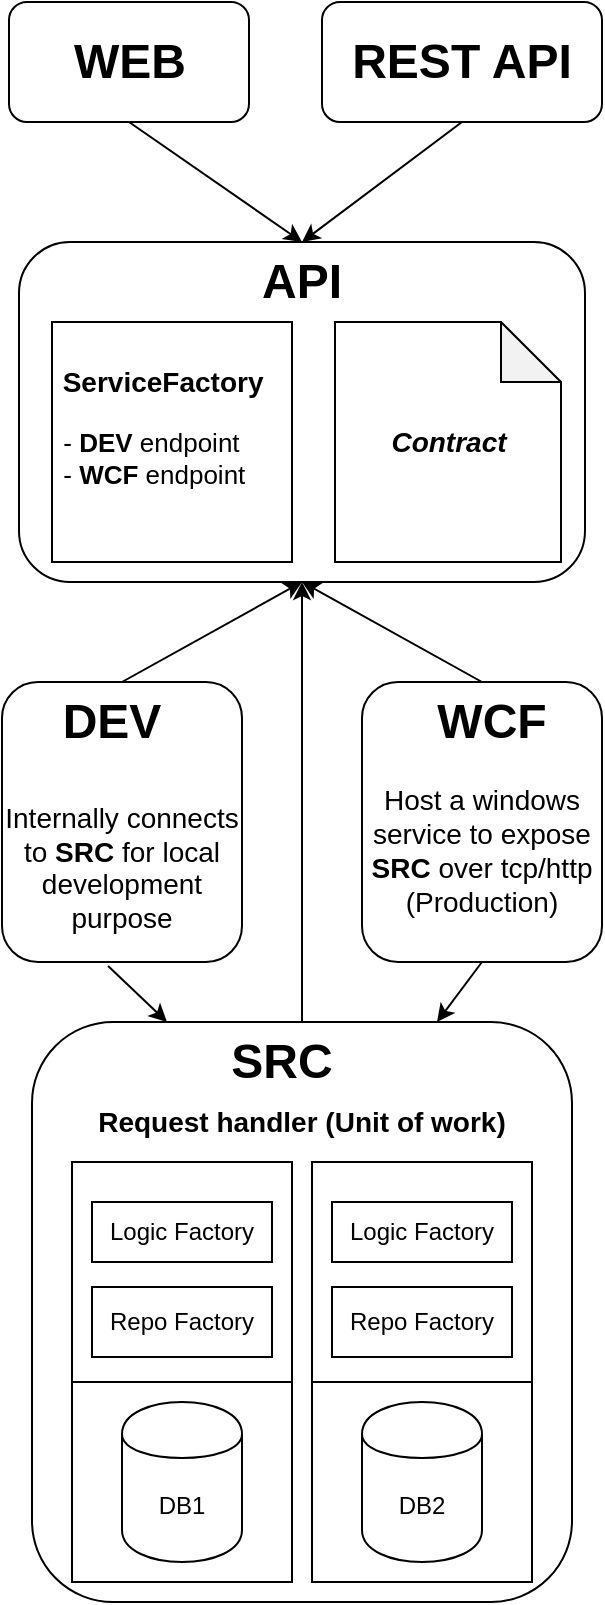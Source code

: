 <mxfile version="12.1.3" type="device" pages="1"><diagram id="-uZwOMB8YupB9O63axNw" name="Page-1"><mxGraphModel dx="1408" dy="602" grid="1" gridSize="10" guides="1" tooltips="1" connect="1" arrows="1" fold="1" page="1" pageScale="1" pageWidth="827" pageHeight="1169" math="0" shadow="0"><root><mxCell id="0"/><mxCell id="1" parent="0"/><mxCell id="32SJNhiHr0Khr-Fr_XiG-1" value="" style="rounded=1;whiteSpace=wrap;html=1;" parent="1" vertex="1"><mxGeometry x="278.5" y="160" width="283" height="170" as="geometry"/></mxCell><mxCell id="32SJNhiHr0Khr-Fr_XiG-3" value="&lt;b&gt;&lt;font style=&quot;font-size: 14px&quot;&gt;&lt;i&gt;Contract&lt;/i&gt;&lt;/font&gt;&lt;/b&gt;" style="shape=note;whiteSpace=wrap;html=1;backgroundOutline=1;darkOpacity=0.05;" parent="1" vertex="1"><mxGeometry x="436.5" y="200" width="113" height="120" as="geometry"/></mxCell><mxCell id="32SJNhiHr0Khr-Fr_XiG-5" value="&lt;font style=&quot;font-size: 12px&quot;&gt;&lt;b&gt;&lt;font style=&quot;font-size: 24px&quot;&gt;API&lt;/font&gt;&lt;/b&gt;&lt;/font&gt;" style="text;html=1;strokeColor=none;fillColor=none;align=center;verticalAlign=middle;whiteSpace=wrap;rounded=0;" parent="1" vertex="1"><mxGeometry x="400" y="170" width="40" height="20" as="geometry"/></mxCell><mxCell id="32SJNhiHr0Khr-Fr_XiG-6" value="" style="rounded=1;whiteSpace=wrap;html=1;" parent="1" vertex="1"><mxGeometry x="285" y="550" width="270" height="290" as="geometry"/></mxCell><mxCell id="32SJNhiHr0Khr-Fr_XiG-10" value="" style="rounded=0;whiteSpace=wrap;html=1;" parent="1" vertex="1"><mxGeometry x="425" y="730" width="110" height="100" as="geometry"/></mxCell><mxCell id="32SJNhiHr0Khr-Fr_XiG-8" value="DB2" style="shape=cylinder;whiteSpace=wrap;html=1;boundedLbl=1;backgroundOutline=1;" parent="1" vertex="1"><mxGeometry x="450" y="740" width="60" height="80" as="geometry"/></mxCell><mxCell id="32SJNhiHr0Khr-Fr_XiG-13" value="" style="rounded=0;whiteSpace=wrap;html=1;strokeColor=#000000;" parent="1" vertex="1"><mxGeometry x="425" y="620" width="110" height="110" as="geometry"/></mxCell><mxCell id="32SJNhiHr0Khr-Fr_XiG-12" value="Logic Factory" style="rounded=0;whiteSpace=wrap;html=1;strokeColor=#000000;" parent="1" vertex="1"><mxGeometry x="435" y="640" width="90" height="30" as="geometry"/></mxCell><mxCell id="32SJNhiHr0Khr-Fr_XiG-11" value="Repo Factory" style="rounded=0;whiteSpace=wrap;html=1;strokeColor=#000000;" parent="1" vertex="1"><mxGeometry x="435" y="682.5" width="90" height="35" as="geometry"/></mxCell><mxCell id="32SJNhiHr0Khr-Fr_XiG-16" value="" style="rounded=0;whiteSpace=wrap;html=1;" parent="1" vertex="1"><mxGeometry x="305" y="730" width="110" height="100" as="geometry"/></mxCell><mxCell id="32SJNhiHr0Khr-Fr_XiG-17" value="DB1" style="shape=cylinder;whiteSpace=wrap;html=1;boundedLbl=1;backgroundOutline=1;" parent="1" vertex="1"><mxGeometry x="330" y="740" width="60" height="80" as="geometry"/></mxCell><mxCell id="32SJNhiHr0Khr-Fr_XiG-18" value="" style="rounded=0;whiteSpace=wrap;html=1;strokeColor=#000000;" parent="1" vertex="1"><mxGeometry x="305" y="620" width="110" height="110" as="geometry"/></mxCell><mxCell id="32SJNhiHr0Khr-Fr_XiG-19" value="Logic Factory" style="rounded=0;whiteSpace=wrap;html=1;strokeColor=#000000;" parent="1" vertex="1"><mxGeometry x="315" y="640" width="90" height="30" as="geometry"/></mxCell><mxCell id="32SJNhiHr0Khr-Fr_XiG-20" value="Repo Factory" style="rounded=0;whiteSpace=wrap;html=1;strokeColor=#000000;" parent="1" vertex="1"><mxGeometry x="315" y="682.5" width="90" height="35" as="geometry"/></mxCell><mxCell id="32SJNhiHr0Khr-Fr_XiG-21" value="&lt;b&gt;&lt;font style=&quot;font-size: 14px&quot;&gt;Request handler (Unit of work)&lt;/font&gt;&lt;/b&gt;" style="text;html=1;strokeColor=none;fillColor=none;align=center;verticalAlign=middle;whiteSpace=wrap;rounded=0;" parent="1" vertex="1"><mxGeometry x="310" y="590" width="220" height="20" as="geometry"/></mxCell><mxCell id="CDAc00EbCJV6ccTfBpgI-1" value="&lt;b&gt;&lt;font style=&quot;font-size: 24px&quot;&gt;SRC&lt;/font&gt;&lt;/b&gt;" style="text;html=1;strokeColor=none;fillColor=none;align=center;verticalAlign=middle;whiteSpace=wrap;rounded=0;" parent="1" vertex="1"><mxGeometry x="390" y="560" width="40" height="20" as="geometry"/></mxCell><mxCell id="CDAc00EbCJV6ccTfBpgI-6" value="&lt;br&gt;&lt;div&gt;&lt;br&gt;&lt;/div&gt;&lt;div&gt;&lt;font style=&quot;font-size: 14px&quot;&gt;&lt;br&gt;&lt;/font&gt;&lt;/div&gt;&lt;div&gt;&lt;font style=&quot;font-size: 14px&quot;&gt;Internally connects to &lt;b&gt;SRC&lt;/b&gt; for local development purpose&lt;/font&gt;&lt;/div&gt;" style="rounded=1;whiteSpace=wrap;html=1;" parent="1" vertex="1"><mxGeometry x="270" y="380" width="120" height="140" as="geometry"/></mxCell><mxCell id="CDAc00EbCJV6ccTfBpgI-7" value="&lt;b&gt;&lt;font style=&quot;font-size: 24px&quot;&gt;DEV&lt;/font&gt;&lt;/b&gt;" style="text;html=1;strokeColor=none;fillColor=none;align=center;verticalAlign=middle;whiteSpace=wrap;rounded=0;" parent="1" vertex="1"><mxGeometry x="305" y="390" width="40" height="20" as="geometry"/></mxCell><mxCell id="CDAc00EbCJV6ccTfBpgI-9" value="&lt;br&gt;&lt;div&gt;&lt;br&gt;&lt;/div&gt;&lt;div&gt;&lt;font style=&quot;font-size: 14px&quot;&gt;Host a windows service to expose &lt;b&gt;SRC &lt;/b&gt;over tcp/http (Production)&lt;/font&gt;&lt;/div&gt;" style="rounded=1;whiteSpace=wrap;html=1;" parent="1" vertex="1"><mxGeometry x="450" y="380" width="120" height="140" as="geometry"/></mxCell><mxCell id="CDAc00EbCJV6ccTfBpgI-10" value="&lt;b&gt;&lt;font style=&quot;font-size: 24px&quot;&gt;WCF&lt;/font&gt;&lt;/b&gt;" style="text;html=1;strokeColor=none;fillColor=none;align=center;verticalAlign=middle;whiteSpace=wrap;rounded=0;" parent="1" vertex="1"><mxGeometry x="495" y="390" width="40" height="20" as="geometry"/></mxCell><mxCell id="CDAc00EbCJV6ccTfBpgI-15" value="" style="endArrow=classic;html=1;exitX=0.442;exitY=1.014;exitDx=0;exitDy=0;exitPerimeter=0;entryX=0.25;entryY=0;entryDx=0;entryDy=0;" parent="1" source="CDAc00EbCJV6ccTfBpgI-6" target="32SJNhiHr0Khr-Fr_XiG-6" edge="1"><mxGeometry width="50" height="50" relative="1" as="geometry"><mxPoint x="240" y="830" as="sourcePoint"/><mxPoint x="290" y="780" as="targetPoint"/></mxGeometry></mxCell><mxCell id="CDAc00EbCJV6ccTfBpgI-16" value="" style="endArrow=classic;html=1;exitX=0.5;exitY=1;exitDx=0;exitDy=0;entryX=0.75;entryY=0;entryDx=0;entryDy=0;" parent="1" source="CDAc00EbCJV6ccTfBpgI-9" target="32SJNhiHr0Khr-Fr_XiG-6" edge="1"><mxGeometry width="50" height="50" relative="1" as="geometry"><mxPoint x="240" y="830" as="sourcePoint"/><mxPoint x="290" y="780" as="targetPoint"/></mxGeometry></mxCell><mxCell id="CDAc00EbCJV6ccTfBpgI-17" value="" style="endArrow=classic;html=1;" parent="1" source="32SJNhiHr0Khr-Fr_XiG-6" target="32SJNhiHr0Khr-Fr_XiG-1" edge="1"><mxGeometry width="50" height="50" relative="1" as="geometry"><mxPoint x="250" y="830" as="sourcePoint"/><mxPoint x="424" y="333" as="targetPoint"/></mxGeometry></mxCell><mxCell id="CDAc00EbCJV6ccTfBpgI-22" value="&lt;div align=&quot;left&quot;&gt;&lt;b&gt;&amp;nbsp;&lt;font style=&quot;font-size: 14px&quot;&gt;ServiceFactory&lt;/font&gt;&lt;/b&gt;&lt;/div&gt;&lt;div align=&quot;left&quot;&gt;&lt;br&gt;&lt;/div&gt;&lt;div style=&quot;font-size: 13px&quot; align=&quot;left&quot;&gt;&amp;nbsp;- &lt;b&gt;DEV &lt;/b&gt;endpoint&lt;/div&gt;&lt;div style=&quot;font-size: 13px&quot; align=&quot;left&quot;&gt;&amp;nbsp;- &lt;b&gt;WCF &lt;/b&gt;endpoint&lt;br&gt;&lt;/div&gt;&lt;div&gt;&lt;br&gt;&lt;/div&gt;" style="whiteSpace=wrap;html=1;aspect=fixed;align=left;" parent="1" vertex="1"><mxGeometry x="295" y="200" width="120" height="120" as="geometry"/></mxCell><mxCell id="CDAc00EbCJV6ccTfBpgI-23" value="" style="endArrow=classic;html=1;exitX=0.5;exitY=0;exitDx=0;exitDy=0;entryX=0.5;entryY=1;entryDx=0;entryDy=0;" parent="1" source="CDAc00EbCJV6ccTfBpgI-6" target="32SJNhiHr0Khr-Fr_XiG-1" edge="1"><mxGeometry width="50" height="50" relative="1" as="geometry"><mxPoint x="270" y="910" as="sourcePoint"/><mxPoint x="280" y="350" as="targetPoint"/></mxGeometry></mxCell><mxCell id="CDAc00EbCJV6ccTfBpgI-24" value="" style="endArrow=classic;html=1;exitX=0.5;exitY=0;exitDx=0;exitDy=0;entryX=0.5;entryY=1;entryDx=0;entryDy=0;" parent="1" source="CDAc00EbCJV6ccTfBpgI-9" target="32SJNhiHr0Khr-Fr_XiG-1" edge="1"><mxGeometry width="50" height="50" relative="1" as="geometry"><mxPoint x="660" y="330" as="sourcePoint"/><mxPoint x="430" y="340" as="targetPoint"/></mxGeometry></mxCell><mxCell id="CDAc00EbCJV6ccTfBpgI-25" value="&lt;b&gt;&lt;font style=&quot;font-size: 24px&quot;&gt;WEB&lt;/font&gt;&lt;/b&gt;" style="rounded=1;whiteSpace=wrap;html=1;" parent="1" vertex="1"><mxGeometry x="273.5" y="40" width="120" height="60" as="geometry"/></mxCell><mxCell id="CDAc00EbCJV6ccTfBpgI-26" value="&lt;b&gt;&lt;font style=&quot;font-size: 24px&quot;&gt;REST API&lt;/font&gt;&lt;/b&gt;" style="rounded=1;whiteSpace=wrap;html=1;" parent="1" vertex="1"><mxGeometry x="430" y="40" width="140" height="60" as="geometry"/></mxCell><mxCell id="CDAc00EbCJV6ccTfBpgI-27" value="" style="endArrow=classic;html=1;exitX=0.5;exitY=1;exitDx=0;exitDy=0;entryX=0.5;entryY=0;entryDx=0;entryDy=0;" parent="1" source="CDAc00EbCJV6ccTfBpgI-25" target="32SJNhiHr0Khr-Fr_XiG-1" edge="1"><mxGeometry width="50" height="50" relative="1" as="geometry"><mxPoint x="270" y="910" as="sourcePoint"/><mxPoint x="320" y="860" as="targetPoint"/></mxGeometry></mxCell><mxCell id="CDAc00EbCJV6ccTfBpgI-28" value="" style="endArrow=classic;html=1;exitX=0.5;exitY=1;exitDx=0;exitDy=0;entryX=0.5;entryY=0;entryDx=0;entryDy=0;" parent="1" source="CDAc00EbCJV6ccTfBpgI-26" target="32SJNhiHr0Khr-Fr_XiG-1" edge="1"><mxGeometry width="50" height="50" relative="1" as="geometry"><mxPoint x="270" y="910" as="sourcePoint"/><mxPoint x="320" y="860" as="targetPoint"/></mxGeometry></mxCell></root></mxGraphModel></diagram></mxfile>